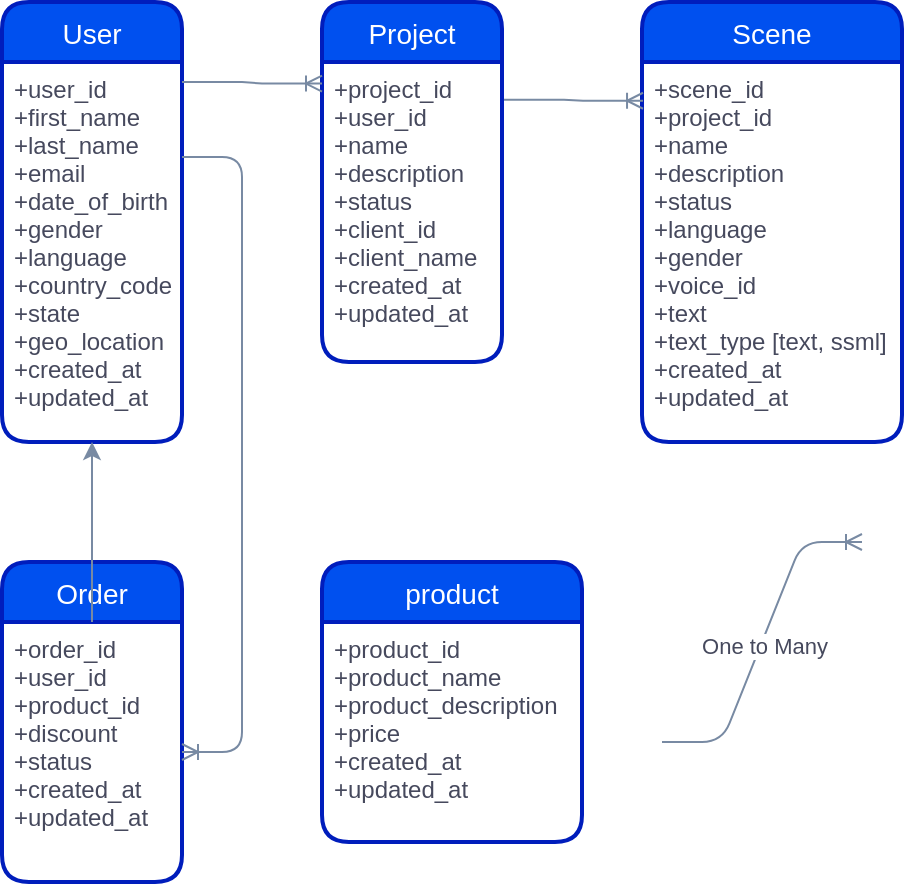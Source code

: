 <mxfile version="20.5.1" type="github">
  <diagram id="R2lEEEUBdFMjLlhIrx00" name="Page-1">
    <mxGraphModel dx="935" dy="707" grid="1" gridSize="10" guides="1" tooltips="1" connect="1" arrows="1" fold="1" page="1" pageScale="1" pageWidth="850" pageHeight="1100" math="0" shadow="0" extFonts="Permanent Marker^https://fonts.googleapis.com/css?family=Permanent+Marker">
      <root>
        <mxCell id="0" />
        <mxCell id="1" parent="0" />
        <mxCell id="cZqtbgSqyRbhYhAXYLJG-1" value="Project" style="swimlane;childLayout=stackLayout;horizontal=1;startSize=30;horizontalStack=0;rounded=1;fontSize=14;fontStyle=0;strokeWidth=2;resizeParent=0;resizeLast=1;shadow=0;dashed=0;align=center;strokeColor=#001DBC;fontColor=#ffffff;fillColor=#0050ef;gradientColor=none;swimlaneFillColor=default;" vertex="1" parent="1">
          <mxGeometry x="200" y="40" width="90" height="180" as="geometry" />
        </mxCell>
        <mxCell id="cZqtbgSqyRbhYhAXYLJG-2" value="+project_id&#xa;+user_id&#xa;+name&#xa;+description&#xa;+status&#xa;+client_id&#xa;+client_name&#xa;+created_at&#xa;+updated_at" style="align=left;strokeColor=none;fillColor=none;spacingLeft=4;fontSize=12;verticalAlign=top;resizable=0;rotatable=0;part=1;fontColor=#46495D;" vertex="1" parent="cZqtbgSqyRbhYhAXYLJG-1">
          <mxGeometry y="30" width="90" height="150" as="geometry" />
        </mxCell>
        <mxCell id="cZqtbgSqyRbhYhAXYLJG-4" value="Scene" style="swimlane;childLayout=stackLayout;horizontal=1;startSize=30;horizontalStack=0;rounded=1;fontSize=14;fontStyle=0;strokeWidth=2;resizeParent=0;resizeLast=1;shadow=0;dashed=0;align=center;strokeColor=#001DBC;fontColor=#ffffff;fillColor=#0050ef;" vertex="1" parent="1">
          <mxGeometry x="360" y="40" width="130" height="220" as="geometry" />
        </mxCell>
        <mxCell id="cZqtbgSqyRbhYhAXYLJG-5" value="+scene_id&#xa;+project_id&#xa;+name&#xa;+description&#xa;+status&#xa;+language&#xa;+gender&#xa;+voice_id&#xa;+text&#xa;+text_type [text, ssml]&#xa;+created_at&#xa;+updated_at" style="align=left;strokeColor=none;fillColor=none;spacingLeft=4;fontSize=12;verticalAlign=top;resizable=0;rotatable=0;part=1;fontColor=#46495D;" vertex="1" parent="cZqtbgSqyRbhYhAXYLJG-4">
          <mxGeometry y="30" width="130" height="190" as="geometry" />
        </mxCell>
        <mxCell id="cZqtbgSqyRbhYhAXYLJG-14" value="" style="edgeStyle=entityRelationEdgeStyle;fontSize=12;html=1;endArrow=ERoneToMany;rounded=0;strokeColor=#788AA3;fontColor=#46495D;fillColor=#B2C9AB;exitX=1.011;exitY=0.126;exitDx=0;exitDy=0;exitPerimeter=0;entryX=0.004;entryY=0.102;entryDx=0;entryDy=0;entryPerimeter=0;" edge="1" parent="1" source="cZqtbgSqyRbhYhAXYLJG-2" target="cZqtbgSqyRbhYhAXYLJG-5">
          <mxGeometry width="100" height="100" relative="1" as="geometry">
            <mxPoint x="290" y="80" as="sourcePoint" />
            <mxPoint x="330" y="80" as="targetPoint" />
          </mxGeometry>
        </mxCell>
        <mxCell id="cZqtbgSqyRbhYhAXYLJG-17" value="" style="edgeStyle=entityRelationEdgeStyle;fontSize=12;html=1;endArrow=ERoneToMany;strokeColor=#788AA3;fontColor=#46495D;fillColor=#B2C9AB;rounded=1;" edge="1" parent="1">
          <mxGeometry width="100" height="100" relative="1" as="geometry">
            <mxPoint x="370" y="410" as="sourcePoint" />
            <mxPoint x="470" y="310" as="targetPoint" />
          </mxGeometry>
        </mxCell>
        <mxCell id="cZqtbgSqyRbhYhAXYLJG-18" value="One to Many" style="edgeLabel;html=1;align=center;verticalAlign=middle;resizable=0;points=[];fontColor=#46495D;" vertex="1" connectable="0" parent="cZqtbgSqyRbhYhAXYLJG-17">
          <mxGeometry x="-0.014" y="-2" relative="1" as="geometry">
            <mxPoint x="-1" as="offset" />
          </mxGeometry>
        </mxCell>
        <mxCell id="cZqtbgSqyRbhYhAXYLJG-20" value="User" style="swimlane;childLayout=stackLayout;horizontal=1;startSize=30;horizontalStack=0;rounded=1;fontSize=14;fontStyle=0;strokeWidth=2;resizeParent=0;resizeLast=1;shadow=0;dashed=0;align=center;strokeColor=#001DBC;fontColor=#ffffff;fillColor=#0050ef;gradientColor=none;swimlaneFillColor=default;" vertex="1" parent="1">
          <mxGeometry x="40" y="40" width="90" height="220" as="geometry" />
        </mxCell>
        <mxCell id="cZqtbgSqyRbhYhAXYLJG-21" value="+user_id&#xa;+first_name&#xa;+last_name&#xa;+email&#xa;+date_of_birth&#xa;+gender&#xa;+language&#xa;+country_code&#xa;+state&#xa;+geo_location&#xa;+created_at&#xa;+updated_at" style="align=left;strokeColor=none;fillColor=none;spacingLeft=4;fontSize=12;verticalAlign=top;resizable=0;rotatable=0;part=1;fontColor=#46495D;" vertex="1" parent="cZqtbgSqyRbhYhAXYLJG-20">
          <mxGeometry y="30" width="90" height="190" as="geometry" />
        </mxCell>
        <mxCell id="cZqtbgSqyRbhYhAXYLJG-23" value="" style="edgeStyle=entityRelationEdgeStyle;fontSize=12;html=1;endArrow=ERoneToMany;rounded=0;strokeColor=#788AA3;fontColor=#46495D;fillColor=#B2C9AB;entryX=0;entryY=0.072;entryDx=0;entryDy=0;entryPerimeter=0;" edge="1" parent="1" target="cZqtbgSqyRbhYhAXYLJG-2">
          <mxGeometry width="100" height="100" relative="1" as="geometry">
            <mxPoint x="130" y="80" as="sourcePoint" />
            <mxPoint x="209.65" y="97.34" as="targetPoint" />
          </mxGeometry>
        </mxCell>
        <mxCell id="cZqtbgSqyRbhYhAXYLJG-24" value="Order" style="swimlane;childLayout=stackLayout;horizontal=1;startSize=30;horizontalStack=0;rounded=1;fontSize=14;fontStyle=0;strokeWidth=2;resizeParent=0;resizeLast=1;shadow=0;dashed=0;align=center;strokeColor=#001DBC;fontColor=#ffffff;fillColor=#0050ef;gradientColor=none;swimlaneFillColor=default;" vertex="1" parent="1">
          <mxGeometry x="40" y="320" width="90" height="160" as="geometry" />
        </mxCell>
        <mxCell id="cZqtbgSqyRbhYhAXYLJG-25" value="+order_id&#xa;+user_id&#xa;+product_id&#xa;+discount&#xa;+status&#xa;+created_at&#xa;+updated_at" style="align=left;strokeColor=none;fillColor=none;spacingLeft=4;fontSize=12;verticalAlign=top;resizable=0;rotatable=0;part=1;fontColor=#46495D;" vertex="1" parent="cZqtbgSqyRbhYhAXYLJG-24">
          <mxGeometry y="30" width="90" height="130" as="geometry" />
        </mxCell>
        <mxCell id="cZqtbgSqyRbhYhAXYLJG-26" value="product" style="swimlane;childLayout=stackLayout;horizontal=1;startSize=30;horizontalStack=0;rounded=1;fontSize=14;fontStyle=0;strokeWidth=2;resizeParent=0;resizeLast=1;shadow=0;dashed=0;align=center;strokeColor=#001DBC;fontColor=#ffffff;fillColor=#0050ef;gradientColor=none;swimlaneFillColor=default;" vertex="1" parent="1">
          <mxGeometry x="200" y="320" width="130" height="140" as="geometry" />
        </mxCell>
        <mxCell id="cZqtbgSqyRbhYhAXYLJG-27" value="+product_id&#xa;+product_name&#xa;+product_description&#xa;+price&#xa;+created_at&#xa;+updated_at" style="align=left;strokeColor=none;fillColor=none;spacingLeft=4;fontSize=12;verticalAlign=top;resizable=0;rotatable=0;part=1;fontColor=#46495D;" vertex="1" parent="cZqtbgSqyRbhYhAXYLJG-26">
          <mxGeometry y="30" width="130" height="110" as="geometry" />
        </mxCell>
        <mxCell id="cZqtbgSqyRbhYhAXYLJG-28" value="" style="edgeStyle=entityRelationEdgeStyle;fontSize=12;html=1;endArrow=ERoneToMany;rounded=1;strokeColor=#788AA3;fontColor=#46495D;fillColor=#B2C9AB;exitX=1;exitY=0.25;exitDx=0;exitDy=0;" edge="1" parent="1" source="cZqtbgSqyRbhYhAXYLJG-21" target="cZqtbgSqyRbhYhAXYLJG-25">
          <mxGeometry width="100" height="100" relative="1" as="geometry">
            <mxPoint x="140" y="120" as="sourcePoint" />
            <mxPoint x="240" y="220" as="targetPoint" />
          </mxGeometry>
        </mxCell>
        <mxCell id="cZqtbgSqyRbhYhAXYLJG-32" value="" style="edgeStyle=orthogonalEdgeStyle;rounded=1;orthogonalLoop=1;jettySize=auto;html=1;strokeColor=#788AA3;fontColor=#46495D;fillColor=#B2C9AB;" edge="1" parent="1" source="cZqtbgSqyRbhYhAXYLJG-25" target="cZqtbgSqyRbhYhAXYLJG-21">
          <mxGeometry relative="1" as="geometry" />
        </mxCell>
      </root>
    </mxGraphModel>
  </diagram>
</mxfile>
